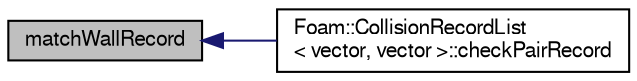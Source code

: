 digraph "matchWallRecord"
{
  bgcolor="transparent";
  edge [fontname="FreeSans",fontsize="10",labelfontname="FreeSans",labelfontsize="10"];
  node [fontname="FreeSans",fontsize="10",shape=record];
  rankdir="LR";
  Node34 [label="matchWallRecord",height=0.2,width=0.4,color="black", fillcolor="grey75", style="filled", fontcolor="black"];
  Node34 -> Node35 [dir="back",color="midnightblue",fontsize="10",style="solid",fontname="FreeSans"];
  Node35 [label="Foam::CollisionRecordList\l\< vector, vector \>::checkPairRecord",height=0.2,width=0.4,color="black",URL="$a23866.html#a58f878add16fc44f1ee24fcb1650f003",tooltip="Enquire if the specified record exists without modifying. "];
}
